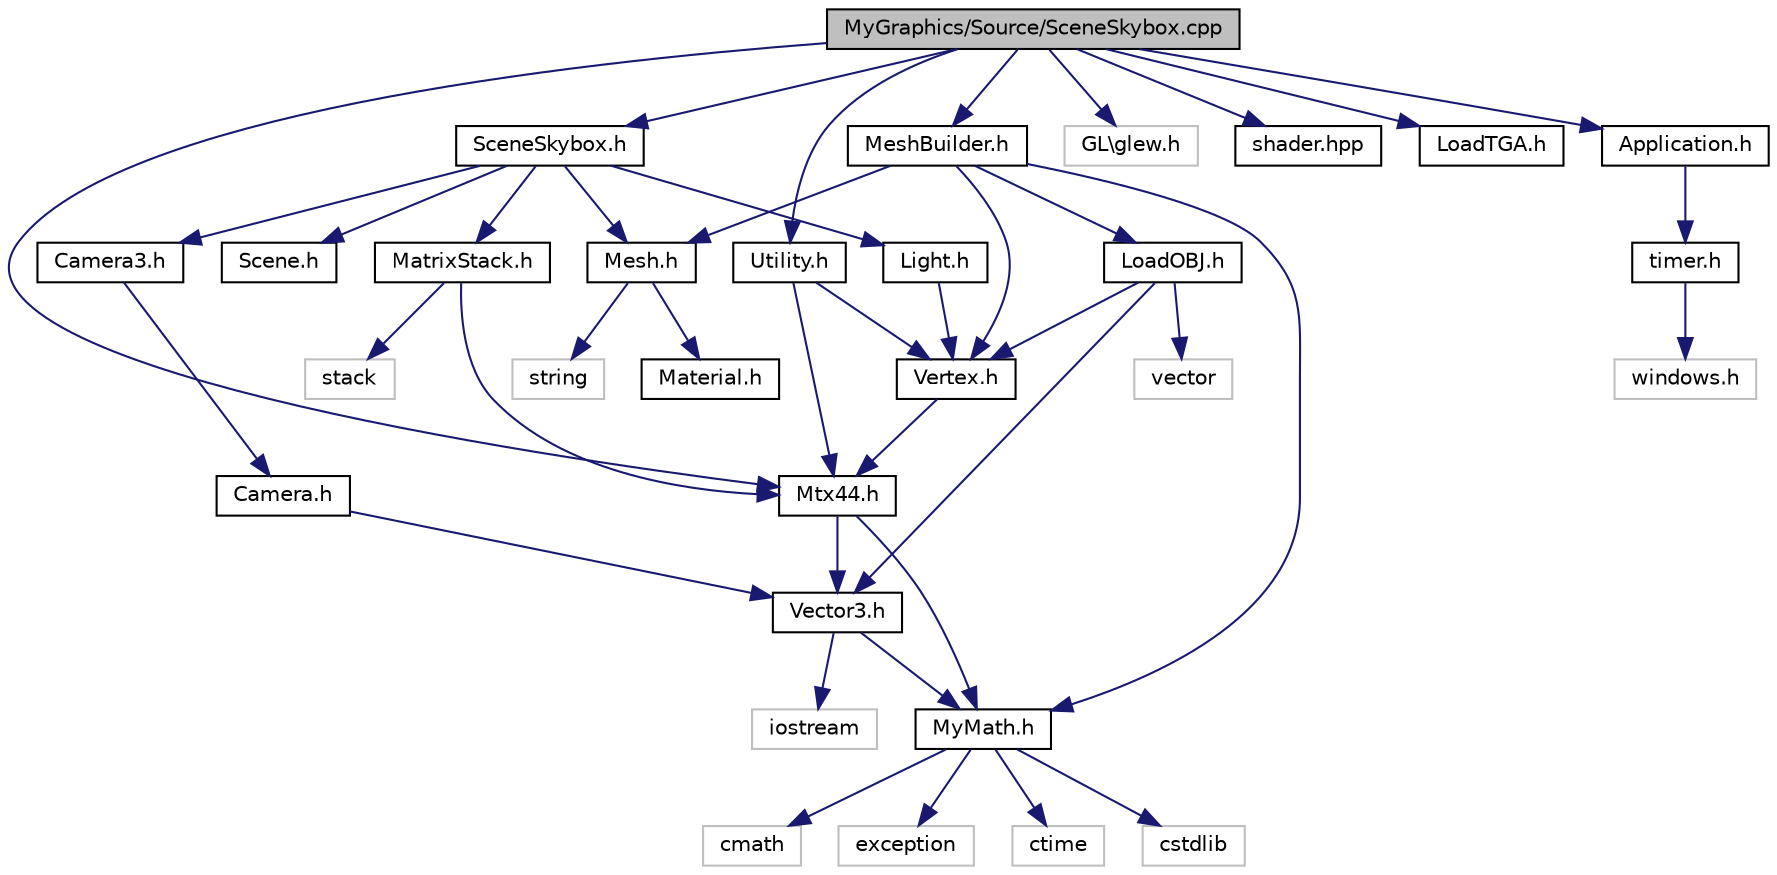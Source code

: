 digraph "MyGraphics/Source/SceneSkybox.cpp"
{
  bgcolor="transparent";
  edge [fontname="Helvetica",fontsize="10",labelfontname="Helvetica",labelfontsize="10"];
  node [fontname="Helvetica",fontsize="10",shape=record];
  Node1 [label="MyGraphics/Source/SceneSkybox.cpp",height=0.2,width=0.4,color="black", fillcolor="grey75", style="filled", fontcolor="black"];
  Node1 -> Node2 [color="midnightblue",fontsize="10",style="solid",fontname="Helvetica"];
  Node2 [label="SceneSkybox.h",height=0.2,width=0.4,color="black",URL="$SceneSkybox_8h.html"];
  Node2 -> Node3 [color="midnightblue",fontsize="10",style="solid",fontname="Helvetica"];
  Node3 [label="Scene.h",height=0.2,width=0.4,color="black",URL="$Scene_8h.html"];
  Node2 -> Node4 [color="midnightblue",fontsize="10",style="solid",fontname="Helvetica"];
  Node4 [label="Camera3.h",height=0.2,width=0.4,color="black",URL="$Camera3_8h.html"];
  Node4 -> Node5 [color="midnightblue",fontsize="10",style="solid",fontname="Helvetica"];
  Node5 [label="Camera.h",height=0.2,width=0.4,color="black",URL="$Camera_8h.html"];
  Node5 -> Node6 [color="midnightblue",fontsize="10",style="solid",fontname="Helvetica"];
  Node6 [label="Vector3.h",height=0.2,width=0.4,color="black",URL="$Vector3_8h.html",tooltip="Struct to define a 3D vector. "];
  Node6 -> Node7 [color="midnightblue",fontsize="10",style="solid",fontname="Helvetica"];
  Node7 [label="MyMath.h",height=0.2,width=0.4,color="black",URL="$MyMath_8h.html",tooltip="Header file for math helper functions. "];
  Node7 -> Node8 [color="midnightblue",fontsize="10",style="solid",fontname="Helvetica"];
  Node8 [label="cmath",height=0.2,width=0.4,color="grey75"];
  Node7 -> Node9 [color="midnightblue",fontsize="10",style="solid",fontname="Helvetica"];
  Node9 [label="exception",height=0.2,width=0.4,color="grey75"];
  Node7 -> Node10 [color="midnightblue",fontsize="10",style="solid",fontname="Helvetica"];
  Node10 [label="ctime",height=0.2,width=0.4,color="grey75"];
  Node7 -> Node11 [color="midnightblue",fontsize="10",style="solid",fontname="Helvetica"];
  Node11 [label="cstdlib",height=0.2,width=0.4,color="grey75"];
  Node6 -> Node12 [color="midnightblue",fontsize="10",style="solid",fontname="Helvetica"];
  Node12 [label="iostream",height=0.2,width=0.4,color="grey75"];
  Node2 -> Node13 [color="midnightblue",fontsize="10",style="solid",fontname="Helvetica"];
  Node13 [label="Mesh.h",height=0.2,width=0.4,color="black",URL="$Mesh_8h.html"];
  Node13 -> Node14 [color="midnightblue",fontsize="10",style="solid",fontname="Helvetica"];
  Node14 [label="string",height=0.2,width=0.4,color="grey75"];
  Node13 -> Node15 [color="midnightblue",fontsize="10",style="solid",fontname="Helvetica"];
  Node15 [label="Material.h",height=0.2,width=0.4,color="black",URL="$Material_8h.html"];
  Node2 -> Node16 [color="midnightblue",fontsize="10",style="solid",fontname="Helvetica"];
  Node16 [label="MatrixStack.h",height=0.2,width=0.4,color="black",URL="$MatrixStack_8h.html",tooltip="Matrix Stack to replace openGL math function. "];
  Node16 -> Node17 [color="midnightblue",fontsize="10",style="solid",fontname="Helvetica"];
  Node17 [label="stack",height=0.2,width=0.4,color="grey75"];
  Node16 -> Node18 [color="midnightblue",fontsize="10",style="solid",fontname="Helvetica"];
  Node18 [label="Mtx44.h",height=0.2,width=0.4,color="black",URL="$Mtx44_8h.html",tooltip="Matrix 4 by 4 use for affine transformation. "];
  Node18 -> Node7 [color="midnightblue",fontsize="10",style="solid",fontname="Helvetica"];
  Node18 -> Node6 [color="midnightblue",fontsize="10",style="solid",fontname="Helvetica"];
  Node2 -> Node19 [color="midnightblue",fontsize="10",style="solid",fontname="Helvetica"];
  Node19 [label="Light.h",height=0.2,width=0.4,color="black",URL="$Light_8h.html"];
  Node19 -> Node20 [color="midnightblue",fontsize="10",style="solid",fontname="Helvetica"];
  Node20 [label="Vertex.h",height=0.2,width=0.4,color="black",URL="$Vertex_8h.html"];
  Node20 -> Node18 [color="midnightblue",fontsize="10",style="solid",fontname="Helvetica"];
  Node1 -> Node21 [color="midnightblue",fontsize="10",style="solid",fontname="Helvetica"];
  Node21 [label="GL\\glew.h",height=0.2,width=0.4,color="grey75"];
  Node1 -> Node22 [color="midnightblue",fontsize="10",style="solid",fontname="Helvetica"];
  Node22 [label="shader.hpp",height=0.2,width=0.4,color="black",URL="$shader_8hpp.html"];
  Node1 -> Node18 [color="midnightblue",fontsize="10",style="solid",fontname="Helvetica"];
  Node1 -> Node23 [color="midnightblue",fontsize="10",style="solid",fontname="Helvetica"];
  Node23 [label="LoadTGA.h",height=0.2,width=0.4,color="black",URL="$LoadTGA_8h.html"];
  Node1 -> Node24 [color="midnightblue",fontsize="10",style="solid",fontname="Helvetica"];
  Node24 [label="Application.h",height=0.2,width=0.4,color="black",URL="$Application_8h.html"];
  Node24 -> Node25 [color="midnightblue",fontsize="10",style="solid",fontname="Helvetica"];
  Node25 [label="timer.h",height=0.2,width=0.4,color="black",URL="$timer_8h.html"];
  Node25 -> Node26 [color="midnightblue",fontsize="10",style="solid",fontname="Helvetica"];
  Node26 [label="windows.h",height=0.2,width=0.4,color="grey75"];
  Node1 -> Node27 [color="midnightblue",fontsize="10",style="solid",fontname="Helvetica"];
  Node27 [label="MeshBuilder.h",height=0.2,width=0.4,color="black",URL="$MeshBuilder_8h.html"];
  Node27 -> Node13 [color="midnightblue",fontsize="10",style="solid",fontname="Helvetica"];
  Node27 -> Node20 [color="midnightblue",fontsize="10",style="solid",fontname="Helvetica"];
  Node27 -> Node7 [color="midnightblue",fontsize="10",style="solid",fontname="Helvetica"];
  Node27 -> Node28 [color="midnightblue",fontsize="10",style="solid",fontname="Helvetica"];
  Node28 [label="LoadOBJ.h",height=0.2,width=0.4,color="black",URL="$LoadOBJ_8h.html"];
  Node28 -> Node29 [color="midnightblue",fontsize="10",style="solid",fontname="Helvetica"];
  Node29 [label="vector",height=0.2,width=0.4,color="grey75"];
  Node28 -> Node20 [color="midnightblue",fontsize="10",style="solid",fontname="Helvetica"];
  Node28 -> Node6 [color="midnightblue",fontsize="10",style="solid",fontname="Helvetica"];
  Node1 -> Node30 [color="midnightblue",fontsize="10",style="solid",fontname="Helvetica"];
  Node30 [label="Utility.h",height=0.2,width=0.4,color="black",URL="$Utility_8h.html"];
  Node30 -> Node18 [color="midnightblue",fontsize="10",style="solid",fontname="Helvetica"];
  Node30 -> Node20 [color="midnightblue",fontsize="10",style="solid",fontname="Helvetica"];
}
